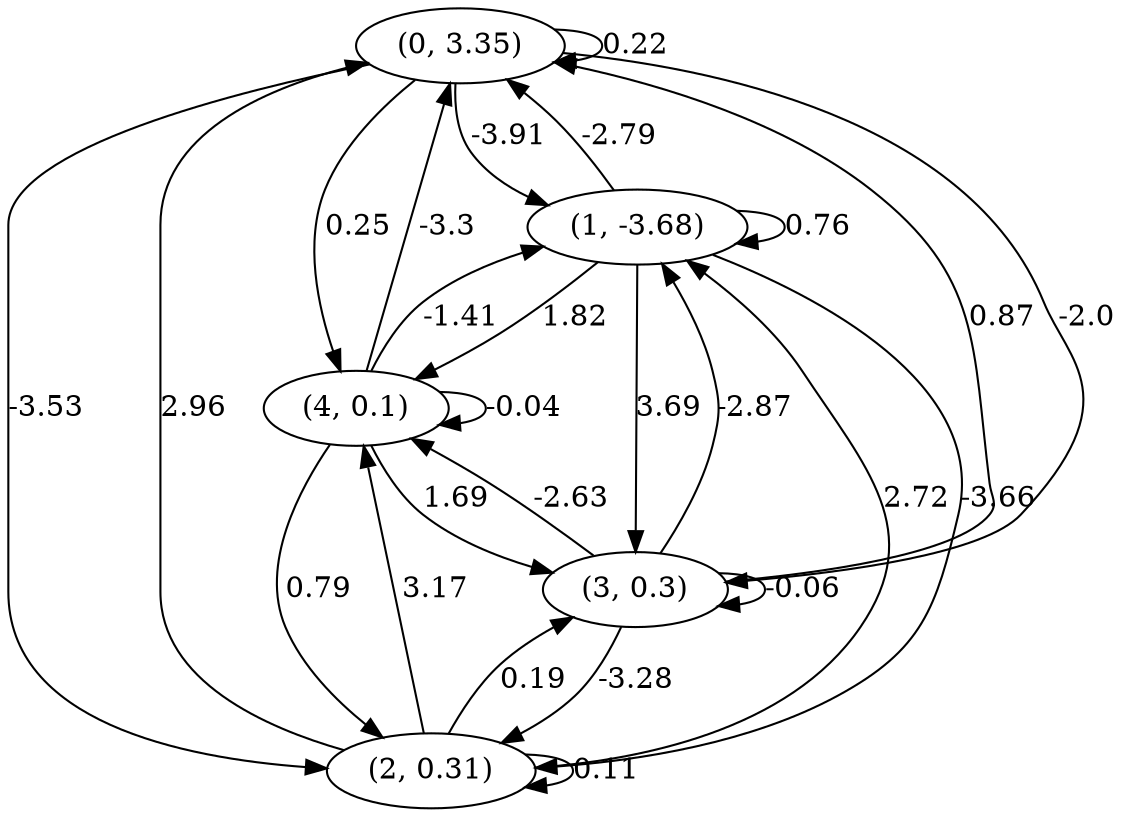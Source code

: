 digraph {
    0 [ label = "(0, 3.35)" ]
    1 [ label = "(1, -3.68)" ]
    2 [ label = "(2, 0.31)" ]
    3 [ label = "(3, 0.3)" ]
    4 [ label = "(4, 0.1)" ]
    0 -> 0 [ label = "0.22" ]
    1 -> 1 [ label = "0.76" ]
    2 -> 2 [ label = "0.11" ]
    3 -> 3 [ label = "-0.06" ]
    4 -> 4 [ label = "-0.04" ]
    1 -> 0 [ label = "-2.79" ]
    2 -> 0 [ label = "2.96" ]
    3 -> 0 [ label = "0.87" ]
    4 -> 0 [ label = "-3.3" ]
    0 -> 1 [ label = "-3.91" ]
    2 -> 1 [ label = "2.72" ]
    3 -> 1 [ label = "-2.87" ]
    4 -> 1 [ label = "-1.41" ]
    0 -> 2 [ label = "-3.53" ]
    1 -> 2 [ label = "-3.66" ]
    3 -> 2 [ label = "-3.28" ]
    4 -> 2 [ label = "0.79" ]
    0 -> 3 [ label = "-2.0" ]
    1 -> 3 [ label = "3.69" ]
    2 -> 3 [ label = "0.19" ]
    4 -> 3 [ label = "1.69" ]
    0 -> 4 [ label = "0.25" ]
    1 -> 4 [ label = "1.82" ]
    2 -> 4 [ label = "3.17" ]
    3 -> 4 [ label = "-2.63" ]
}

